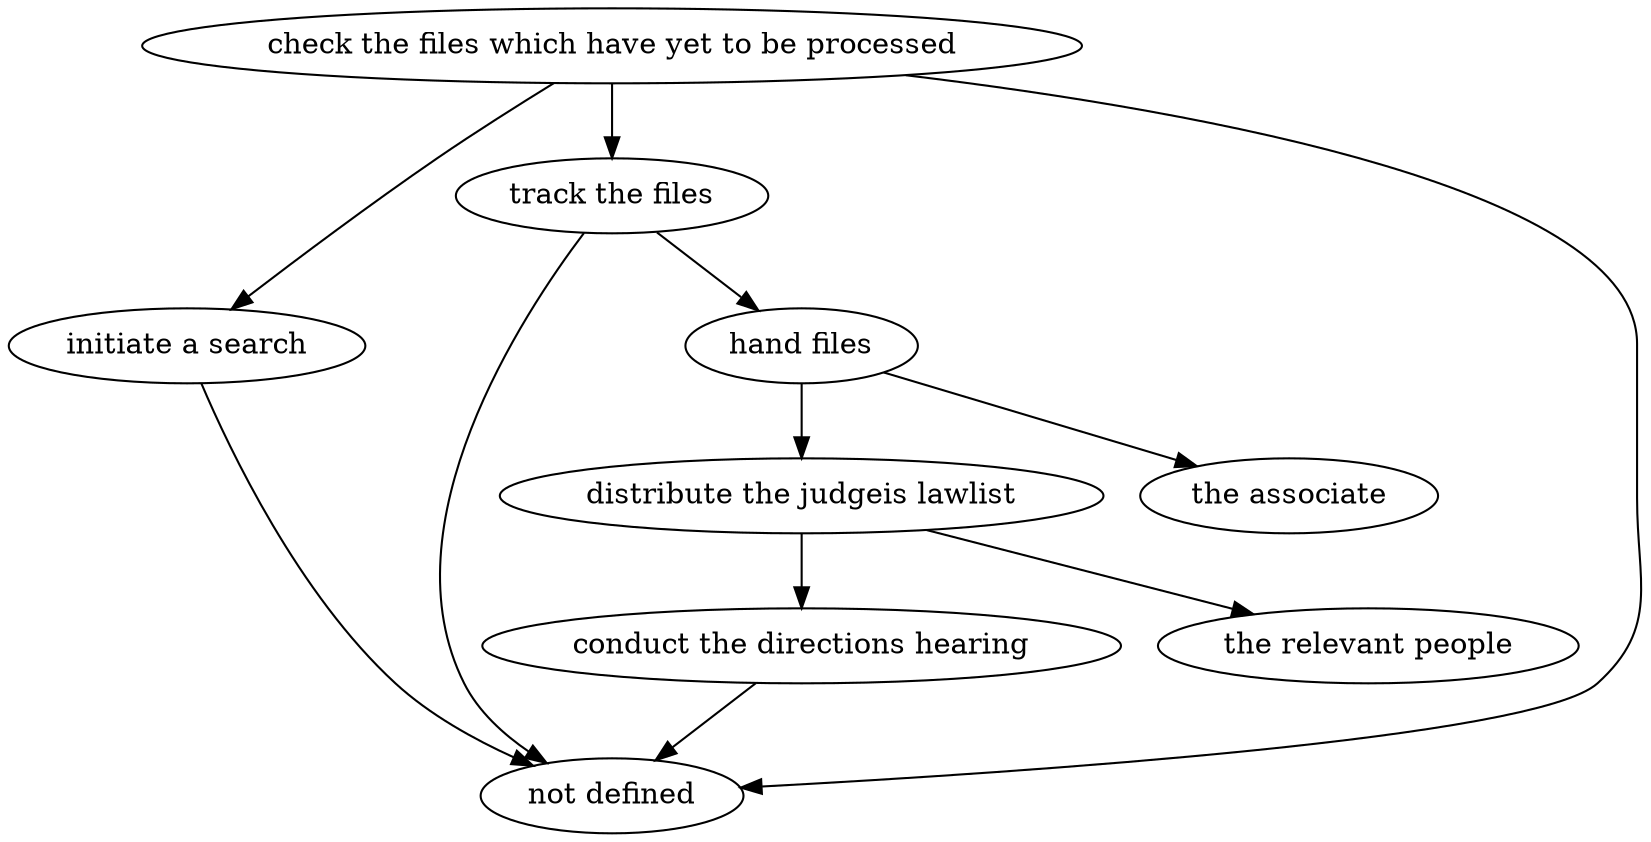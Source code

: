 strict digraph "doc-3.2" {
	graph [name="doc-3.2"];
	"check the files which have yet to be processed"	[attrs="{'type': 'Activity', 'label': 'check the files which have yet to be processed'}"];
	"initiate a search"	[attrs="{'type': 'Activity', 'label': 'initiate a search'}"];
	"check the files which have yet to be processed" -> "initiate a search"	[attrs="{'type': 'flow', 'label': 'flow'}"];
	"track the files"	[attrs="{'type': 'Activity', 'label': 'track the files'}"];
	"check the files which have yet to be processed" -> "track the files"	[attrs="{'type': 'flow', 'label': 'flow'}"];
	"not defined"	[attrs="{'type': 'Actor', 'label': 'not defined'}"];
	"check the files which have yet to be processed" -> "not defined"	[attrs="{'type': 'actor performer', 'label': 'actor performer'}"];
	"initiate a search" -> "not defined"	[attrs="{'type': 'actor performer', 'label': 'actor performer'}"];
	"hand files"	[attrs="{'type': 'Activity', 'label': 'hand files'}"];
	"track the files" -> "hand files"	[attrs="{'type': 'flow', 'label': 'flow'}"];
	"track the files" -> "not defined"	[attrs="{'type': 'actor performer', 'label': 'actor performer'}"];
	"distribute the judgeis lawlist"	[attrs="{'type': 'Activity', 'label': 'distribute the judgeis lawlist'}"];
	"hand files" -> "distribute the judgeis lawlist"	[attrs="{'type': 'flow', 'label': 'flow'}"];
	"the associate"	[attrs="{'type': 'Actor', 'label': 'the associate'}"];
	"hand files" -> "the associate"	[attrs="{'type': 'actor performer', 'label': 'actor performer'}"];
	"conduct the directions hearing"	[attrs="{'type': 'Activity', 'label': 'conduct the directions hearing'}"];
	"distribute the judgeis lawlist" -> "conduct the directions hearing"	[attrs="{'type': 'flow', 'label': 'flow'}"];
	"the relevant people"	[attrs="{'type': 'Actor', 'label': 'the relevant people'}"];
	"distribute the judgeis lawlist" -> "the relevant people"	[attrs="{'type': 'actor performer', 'label': 'actor performer'}"];
	"conduct the directions hearing" -> "not defined"	[attrs="{'type': 'actor performer', 'label': 'actor performer'}"];
}

